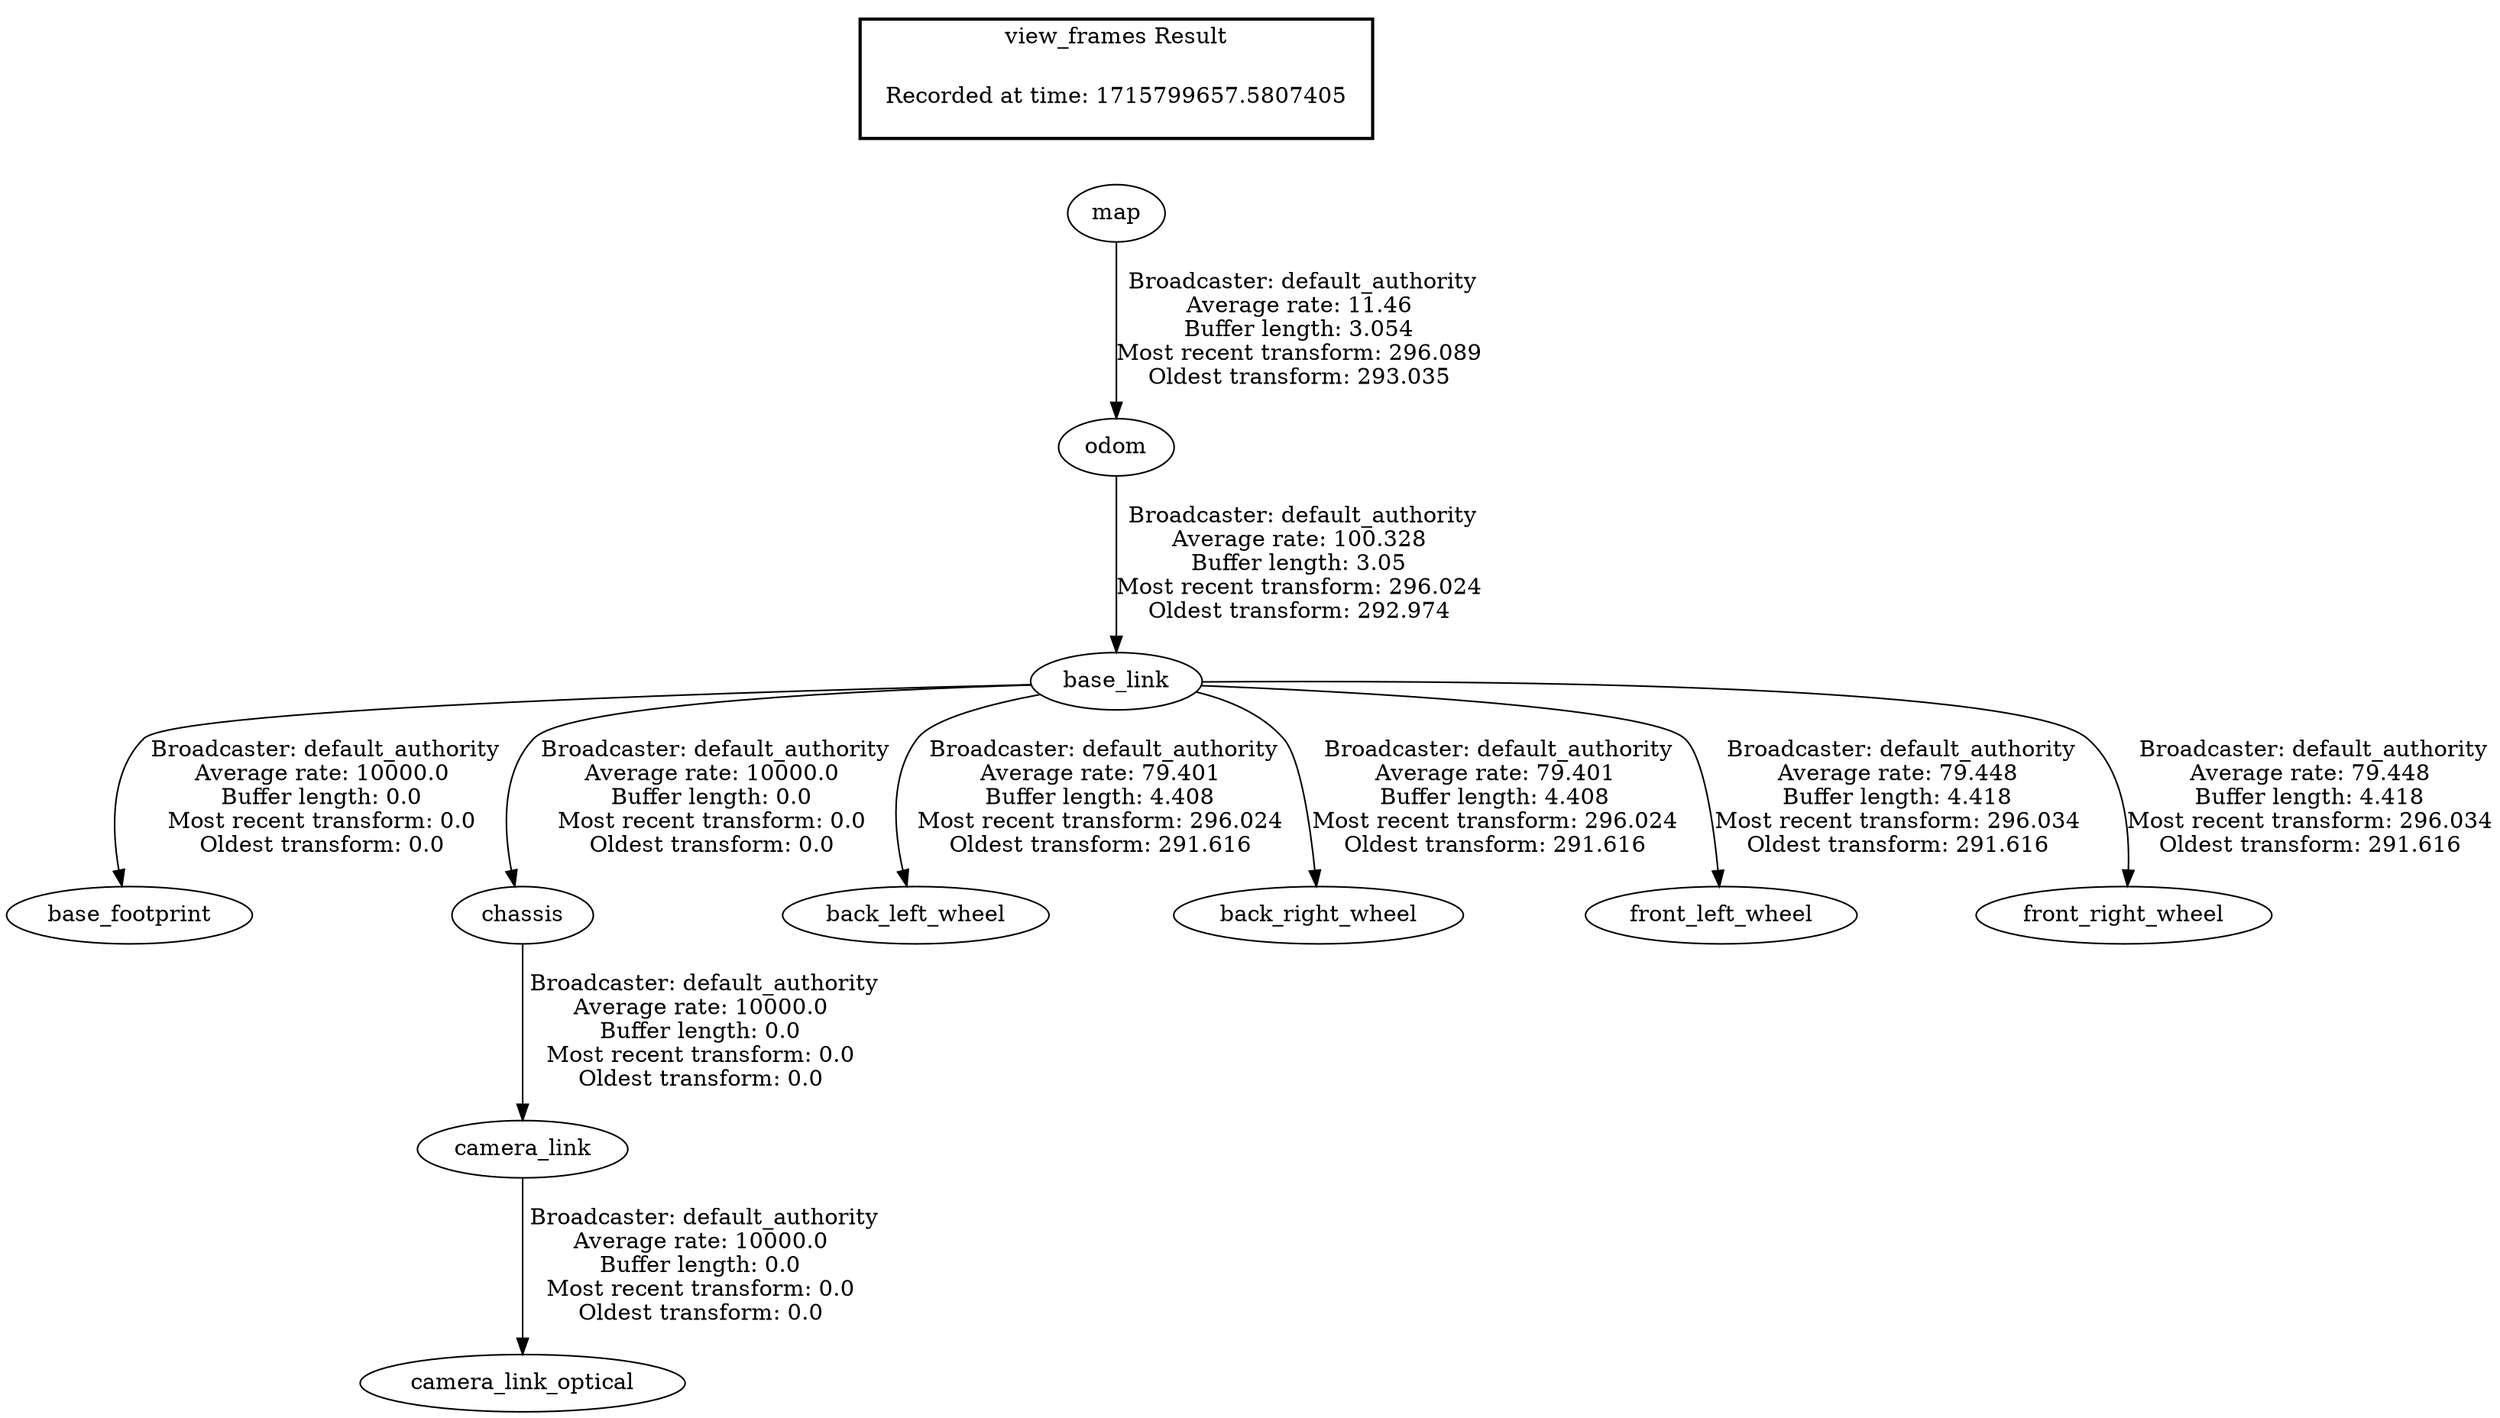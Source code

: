 digraph G {
"base_link" -> "base_footprint"[label=" Broadcaster: default_authority\nAverage rate: 10000.0\nBuffer length: 0.0\nMost recent transform: 0.0\nOldest transform: 0.0\n"];
"odom" -> "base_link"[label=" Broadcaster: default_authority\nAverage rate: 100.328\nBuffer length: 3.05\nMost recent transform: 296.024\nOldest transform: 292.974\n"];
"chassis" -> "camera_link"[label=" Broadcaster: default_authority\nAverage rate: 10000.0\nBuffer length: 0.0\nMost recent transform: 0.0\nOldest transform: 0.0\n"];
"base_link" -> "chassis"[label=" Broadcaster: default_authority\nAverage rate: 10000.0\nBuffer length: 0.0\nMost recent transform: 0.0\nOldest transform: 0.0\n"];
"camera_link" -> "camera_link_optical"[label=" Broadcaster: default_authority\nAverage rate: 10000.0\nBuffer length: 0.0\nMost recent transform: 0.0\nOldest transform: 0.0\n"];
"base_link" -> "back_left_wheel"[label=" Broadcaster: default_authority\nAverage rate: 79.401\nBuffer length: 4.408\nMost recent transform: 296.024\nOldest transform: 291.616\n"];
"base_link" -> "back_right_wheel"[label=" Broadcaster: default_authority\nAverage rate: 79.401\nBuffer length: 4.408\nMost recent transform: 296.024\nOldest transform: 291.616\n"];
"base_link" -> "front_left_wheel"[label=" Broadcaster: default_authority\nAverage rate: 79.448\nBuffer length: 4.418\nMost recent transform: 296.034\nOldest transform: 291.616\n"];
"base_link" -> "front_right_wheel"[label=" Broadcaster: default_authority\nAverage rate: 79.448\nBuffer length: 4.418\nMost recent transform: 296.034\nOldest transform: 291.616\n"];
"map" -> "odom"[label=" Broadcaster: default_authority\nAverage rate: 11.46\nBuffer length: 3.054\nMost recent transform: 296.089\nOldest transform: 293.035\n"];
edge [style=invis];
 subgraph cluster_legend { style=bold; color=black; label ="view_frames Result";
"Recorded at time: 1715799657.5807405"[ shape=plaintext ] ;
}->"map";
}